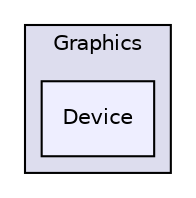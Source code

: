 digraph "C:/Project/GitRepos/DirectX/SimpleLibrary2D_01/SimpleLibrary2D_01/SimpleLibrary2D_01/Engine/Graphics/Device" {
  compound=true
  node [ fontsize="10", fontname="Helvetica"];
  edge [ labelfontsize="10", labelfontname="Helvetica"];
  subgraph clusterdir_adbc8a6163513055605dacbe76b010f7 {
    graph [ bgcolor="#ddddee", pencolor="black", label="Graphics" fontname="Helvetica", fontsize="10", URL="dir_adbc8a6163513055605dacbe76b010f7.html"]
  dir_af0242229bb8208426b8519d8baf557e [shape=box, label="Device", style="filled", fillcolor="#eeeeff", pencolor="black", URL="dir_af0242229bb8208426b8519d8baf557e.html"];
  }
}
